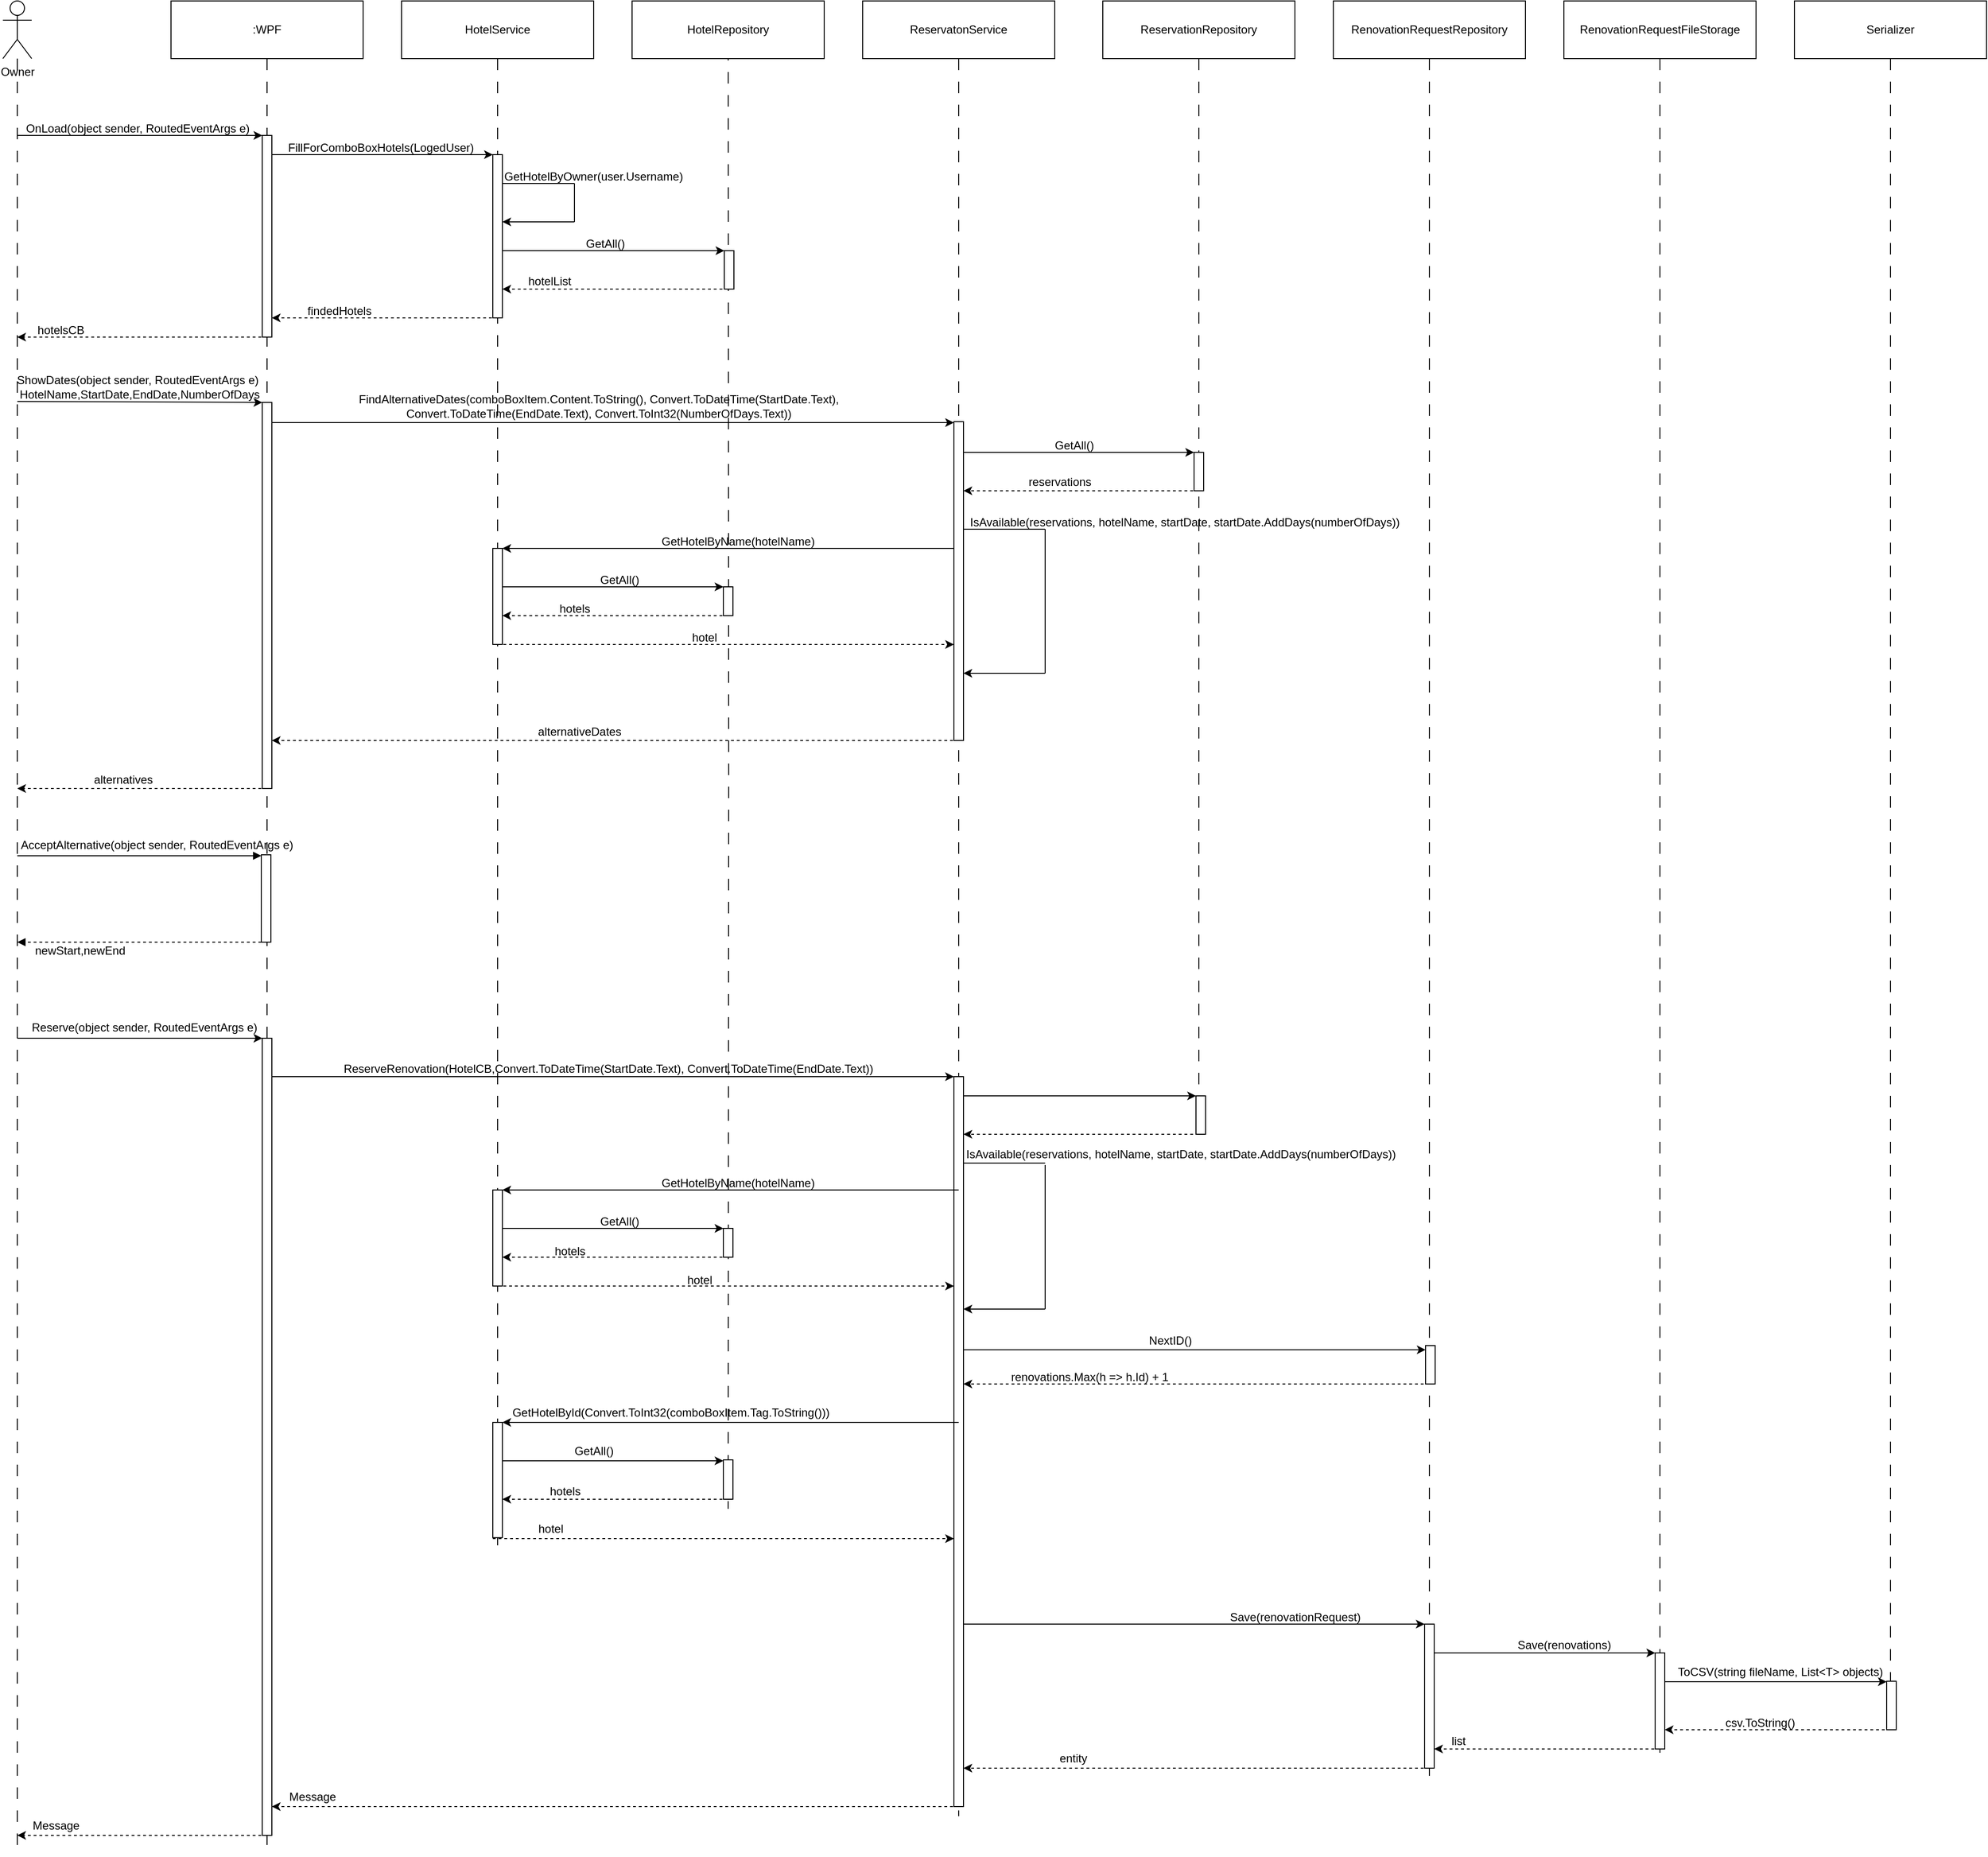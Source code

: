 <mxfile version="21.3.2" type="google">
  <diagram name="Page-1" id="2YBvvXClWsGukQMizWep">
    <mxGraphModel grid="1" page="1" gridSize="10" guides="1" tooltips="1" connect="1" arrows="1" fold="1" pageScale="1" pageWidth="850" pageHeight="1100" math="0" shadow="0">
      <root>
        <mxCell id="0" />
        <mxCell id="1" parent="0" />
        <mxCell id="E87CugjavdnKJ7zLJUua-10" style="edgeStyle=orthogonalEdgeStyle;rounded=0;orthogonalLoop=1;jettySize=auto;html=1;dashed=1;dashPattern=12 12;endArrow=none;endFill=0;" edge="1" parent="1" source="E87CugjavdnKJ7zLJUua-1">
          <mxGeometry relative="1" as="geometry">
            <mxPoint x="-440" y="1990" as="targetPoint" />
          </mxGeometry>
        </mxCell>
        <mxCell id="E87CugjavdnKJ7zLJUua-1" value="Owner" style="shape=umlActor;verticalLabelPosition=bottom;verticalAlign=top;html=1;outlineConnect=0;" vertex="1" parent="1">
          <mxGeometry x="-455" y="60" width="30" height="60" as="geometry" />
        </mxCell>
        <mxCell id="E87CugjavdnKJ7zLJUua-11" style="edgeStyle=orthogonalEdgeStyle;rounded=0;orthogonalLoop=1;jettySize=auto;html=1;dashed=1;dashPattern=12 12;endArrow=none;endFill=0;" edge="1" parent="1" source="E87CugjavdnKJ7zLJUua-2">
          <mxGeometry relative="1" as="geometry">
            <mxPoint x="-180" y="1980" as="targetPoint" />
          </mxGeometry>
        </mxCell>
        <mxCell id="E87CugjavdnKJ7zLJUua-2" value=":WPF" style="rounded=0;whiteSpace=wrap;html=1;" vertex="1" parent="1">
          <mxGeometry x="-280" y="60" width="200" height="60" as="geometry" />
        </mxCell>
        <mxCell id="E87CugjavdnKJ7zLJUua-12" style="edgeStyle=orthogonalEdgeStyle;rounded=0;orthogonalLoop=1;jettySize=auto;html=1;dashed=1;dashPattern=12 12;endArrow=none;endFill=0;" edge="1" parent="1" source="E87CugjavdnKJ7zLJUua-3">
          <mxGeometry relative="1" as="geometry">
            <mxPoint x="60" y="1670" as="targetPoint" />
          </mxGeometry>
        </mxCell>
        <mxCell id="E87CugjavdnKJ7zLJUua-3" value="HotelService" style="rounded=0;whiteSpace=wrap;html=1;" vertex="1" parent="1">
          <mxGeometry x="-40" y="60" width="200" height="60" as="geometry" />
        </mxCell>
        <mxCell id="E87CugjavdnKJ7zLJUua-13" style="edgeStyle=orthogonalEdgeStyle;rounded=0;orthogonalLoop=1;jettySize=auto;html=1;dashed=1;dashPattern=12 12;endArrow=none;endFill=0;" edge="1" parent="1">
          <mxGeometry relative="1" as="geometry">
            <mxPoint x="300" y="1630" as="targetPoint" />
            <mxPoint x="300.059" y="110" as="sourcePoint" />
          </mxGeometry>
        </mxCell>
        <mxCell id="E87CugjavdnKJ7zLJUua-4" value="HotelRepository" style="rounded=0;whiteSpace=wrap;html=1;" vertex="1" parent="1">
          <mxGeometry x="200" y="60" width="200" height="60" as="geometry" />
        </mxCell>
        <mxCell id="E87CugjavdnKJ7zLJUua-14" style="edgeStyle=orthogonalEdgeStyle;rounded=0;orthogonalLoop=1;jettySize=auto;html=1;dashed=1;dashPattern=12 12;endArrow=none;endFill=0;" edge="1" parent="1" source="E87CugjavdnKJ7zLJUua-5">
          <mxGeometry relative="1" as="geometry">
            <mxPoint x="540" y="1950" as="targetPoint" />
          </mxGeometry>
        </mxCell>
        <mxCell id="E87CugjavdnKJ7zLJUua-5" value="ReservatonService" style="rounded=0;whiteSpace=wrap;html=1;" vertex="1" parent="1">
          <mxGeometry x="440" y="60" width="200" height="60" as="geometry" />
        </mxCell>
        <mxCell id="E87CugjavdnKJ7zLJUua-15" style="edgeStyle=orthogonalEdgeStyle;rounded=0;orthogonalLoop=1;jettySize=auto;html=1;dashed=1;dashPattern=12 12;endArrow=none;endFill=0;" edge="1" parent="1" source="E87CugjavdnKJ7zLJUua-6">
          <mxGeometry relative="1" as="geometry">
            <mxPoint x="790" y="1190" as="targetPoint" />
          </mxGeometry>
        </mxCell>
        <mxCell id="E87CugjavdnKJ7zLJUua-6" value="ReservationRepository" style="rounded=0;whiteSpace=wrap;html=1;" vertex="1" parent="1">
          <mxGeometry x="690" y="60" width="200" height="60" as="geometry" />
        </mxCell>
        <mxCell id="E87CugjavdnKJ7zLJUua-16" style="edgeStyle=orthogonalEdgeStyle;rounded=0;orthogonalLoop=1;jettySize=auto;html=1;dashed=1;dashPattern=12 12;endArrow=none;endFill=0;" edge="1" parent="1" source="E87CugjavdnKJ7zLJUua-7">
          <mxGeometry relative="1" as="geometry">
            <mxPoint x="1030" y="1910" as="targetPoint" />
          </mxGeometry>
        </mxCell>
        <mxCell id="E87CugjavdnKJ7zLJUua-7" value="RenovationRequestRepository" style="rounded=0;whiteSpace=wrap;html=1;" vertex="1" parent="1">
          <mxGeometry x="930" y="60" width="200" height="60" as="geometry" />
        </mxCell>
        <mxCell id="E87CugjavdnKJ7zLJUua-17" style="edgeStyle=orthogonalEdgeStyle;rounded=0;orthogonalLoop=1;jettySize=auto;html=1;dashed=1;dashPattern=12 12;endArrow=none;endFill=0;" edge="1" parent="1" source="E87CugjavdnKJ7zLJUua-8">
          <mxGeometry relative="1" as="geometry">
            <mxPoint x="1270" y="1890" as="targetPoint" />
          </mxGeometry>
        </mxCell>
        <mxCell id="E87CugjavdnKJ7zLJUua-8" value="RenovationRequestFileStorage" style="rounded=0;whiteSpace=wrap;html=1;" vertex="1" parent="1">
          <mxGeometry x="1170" y="60" width="200" height="60" as="geometry" />
        </mxCell>
        <mxCell id="E87CugjavdnKJ7zLJUua-18" style="edgeStyle=orthogonalEdgeStyle;rounded=0;orthogonalLoop=1;jettySize=auto;html=1;dashed=1;dashPattern=12 12;endArrow=none;endFill=0;" edge="1" parent="1" source="E87CugjavdnKJ7zLJUua-9">
          <mxGeometry relative="1" as="geometry">
            <mxPoint x="1510" y="1870" as="targetPoint" />
            <Array as="points">
              <mxPoint x="1510" y="1612" />
            </Array>
          </mxGeometry>
        </mxCell>
        <mxCell id="E87CugjavdnKJ7zLJUua-9" value="Serializer" style="rounded=0;whiteSpace=wrap;html=1;" vertex="1" parent="1">
          <mxGeometry x="1410" y="60" width="200" height="60" as="geometry" />
        </mxCell>
        <mxCell id="E87CugjavdnKJ7zLJUua-19" value="" style="endArrow=classic;html=1;rounded=0;" edge="1" parent="1" target="E87CugjavdnKJ7zLJUua-41">
          <mxGeometry width="50" height="50" relative="1" as="geometry">
            <mxPoint x="-180" y="220" as="sourcePoint" />
            <mxPoint x="50" y="220" as="targetPoint" />
          </mxGeometry>
        </mxCell>
        <mxCell id="E87CugjavdnKJ7zLJUua-20" value="FillForComboBoxHotels(LogedUser)" style="text;whiteSpace=wrap;html=1;" vertex="1" parent="1">
          <mxGeometry x="-160" y="199" width="230" height="40" as="geometry" />
        </mxCell>
        <mxCell id="E87CugjavdnKJ7zLJUua-22" value="" style="endArrow=none;html=1;rounded=0;endFill=0;" edge="1" parent="1">
          <mxGeometry width="50" height="50" relative="1" as="geometry">
            <mxPoint x="60" y="250" as="sourcePoint" />
            <mxPoint x="140" y="250" as="targetPoint" />
            <Array as="points">
              <mxPoint x="100" y="250" />
            </Array>
          </mxGeometry>
        </mxCell>
        <mxCell id="E87CugjavdnKJ7zLJUua-23" value="GetHotelByOwner(user.Username)" style="text;whiteSpace=wrap;html=1;" vertex="1" parent="1">
          <mxGeometry x="65" y="229" width="190" height="20" as="geometry" />
        </mxCell>
        <mxCell id="E87CugjavdnKJ7zLJUua-24" value="" style="endArrow=none;html=1;rounded=0;" edge="1" parent="1">
          <mxGeometry width="50" height="50" relative="1" as="geometry">
            <mxPoint x="140" y="290" as="sourcePoint" />
            <mxPoint x="140" y="250" as="targetPoint" />
          </mxGeometry>
        </mxCell>
        <mxCell id="E87CugjavdnKJ7zLJUua-25" value="" style="endArrow=classic;html=1;rounded=0;" edge="1" parent="1" target="E87CugjavdnKJ7zLJUua-41">
          <mxGeometry width="50" height="50" relative="1" as="geometry">
            <mxPoint x="140" y="290" as="sourcePoint" />
            <mxPoint x="70" y="290" as="targetPoint" />
          </mxGeometry>
        </mxCell>
        <mxCell id="E87CugjavdnKJ7zLJUua-26" value="" style="endArrow=classic;html=1;rounded=0;" edge="1" parent="1" target="E87CugjavdnKJ7zLJUua-42">
          <mxGeometry width="50" height="50" relative="1" as="geometry">
            <mxPoint x="60" y="320" as="sourcePoint" />
            <mxPoint x="290" y="320" as="targetPoint" />
          </mxGeometry>
        </mxCell>
        <mxCell id="E87CugjavdnKJ7zLJUua-27" value="GetAll()" style="text;whiteSpace=wrap;html=1;" vertex="1" parent="1">
          <mxGeometry x="150" y="299" width="70" height="20" as="geometry" />
        </mxCell>
        <mxCell id="E87CugjavdnKJ7zLJUua-28" value="" style="endArrow=classic;html=1;rounded=0;dashed=1;" edge="1" parent="1" target="E87CugjavdnKJ7zLJUua-41">
          <mxGeometry width="50" height="50" relative="1" as="geometry">
            <mxPoint x="300" y="360" as="sourcePoint" />
            <mxPoint x="70" y="360" as="targetPoint" />
          </mxGeometry>
        </mxCell>
        <mxCell id="E87CugjavdnKJ7zLJUua-29" value="" style="endArrow=classic;html=1;rounded=0;dashed=1;" edge="1" parent="1" target="E87CugjavdnKJ7zLJUua-38">
          <mxGeometry width="50" height="50" relative="1" as="geometry">
            <mxPoint x="60" y="390" as="sourcePoint" />
            <mxPoint x="-170" y="390" as="targetPoint" />
          </mxGeometry>
        </mxCell>
        <mxCell id="E87CugjavdnKJ7zLJUua-30" value="" style="endArrow=classic;html=1;rounded=0;dashed=1;" edge="1" parent="1">
          <mxGeometry width="50" height="50" relative="1" as="geometry">
            <mxPoint x="-180" y="410" as="sourcePoint" />
            <mxPoint x="-440" y="410" as="targetPoint" />
          </mxGeometry>
        </mxCell>
        <mxCell id="E87CugjavdnKJ7zLJUua-31" value="hotelList" style="text;whiteSpace=wrap;html=1;" vertex="1" parent="1">
          <mxGeometry x="90" y="338" width="80" height="40" as="geometry" />
        </mxCell>
        <mxCell id="E87CugjavdnKJ7zLJUua-32" value="findedHotels" style="text;html=1;align=center;verticalAlign=middle;resizable=0;points=[];autosize=1;strokeColor=none;fillColor=none;" vertex="1" parent="1">
          <mxGeometry x="-150" y="368" width="90" height="30" as="geometry" />
        </mxCell>
        <mxCell id="E87CugjavdnKJ7zLJUua-33" value="hotelsCB" style="text;html=1;align=center;verticalAlign=middle;resizable=0;points=[];autosize=1;strokeColor=none;fillColor=none;" vertex="1" parent="1">
          <mxGeometry x="-430" y="388" width="70" height="30" as="geometry" />
        </mxCell>
        <mxCell id="E87CugjavdnKJ7zLJUua-34" value="" style="endArrow=classic;html=1;rounded=0;" edge="1" parent="1" target="E87CugjavdnKJ7zLJUua-38">
          <mxGeometry width="50" height="50" relative="1" as="geometry">
            <mxPoint x="-440" y="200" as="sourcePoint" />
            <mxPoint x="-180" y="200" as="targetPoint" />
          </mxGeometry>
        </mxCell>
        <mxCell id="E87CugjavdnKJ7zLJUua-35" value="OnLoad(object sender, RoutedEventArgs e)" style="text;html=1;align=center;verticalAlign=middle;resizable=0;points=[];autosize=1;strokeColor=none;fillColor=none;" vertex="1" parent="1">
          <mxGeometry x="-445" y="178" width="260" height="30" as="geometry" />
        </mxCell>
        <mxCell id="E87CugjavdnKJ7zLJUua-38" value="" style="html=1;points=[];perimeter=orthogonalPerimeter;outlineConnect=0;targetShapes=umlLifeline;portConstraint=eastwest;newEdgeStyle={&quot;edgeStyle&quot;:&quot;elbowEdgeStyle&quot;,&quot;elbow&quot;:&quot;vertical&quot;,&quot;curved&quot;:0,&quot;rounded&quot;:0};" vertex="1" parent="1">
          <mxGeometry x="-185" y="200" width="10" height="210" as="geometry" />
        </mxCell>
        <mxCell id="E87CugjavdnKJ7zLJUua-41" value="" style="html=1;points=[];perimeter=orthogonalPerimeter;outlineConnect=0;targetShapes=umlLifeline;portConstraint=eastwest;newEdgeStyle={&quot;edgeStyle&quot;:&quot;elbowEdgeStyle&quot;,&quot;elbow&quot;:&quot;vertical&quot;,&quot;curved&quot;:0,&quot;rounded&quot;:0};" vertex="1" parent="1">
          <mxGeometry x="55" y="220" width="10" height="170" as="geometry" />
        </mxCell>
        <mxCell id="E87CugjavdnKJ7zLJUua-42" value="" style="html=1;points=[];perimeter=orthogonalPerimeter;outlineConnect=0;targetShapes=umlLifeline;portConstraint=eastwest;newEdgeStyle={&quot;edgeStyle&quot;:&quot;elbowEdgeStyle&quot;,&quot;elbow&quot;:&quot;vertical&quot;,&quot;curved&quot;:0,&quot;rounded&quot;:0};" vertex="1" parent="1">
          <mxGeometry x="296" y="320" width="10" height="40" as="geometry" />
        </mxCell>
        <mxCell id="E87CugjavdnKJ7zLJUua-44" value="" style="endArrow=classic;html=1;rounded=0;" edge="1" parent="1" target="E87CugjavdnKJ7zLJUua-73">
          <mxGeometry width="50" height="50" relative="1" as="geometry">
            <mxPoint x="-440" y="477" as="sourcePoint" />
            <mxPoint x="-180" y="477" as="targetPoint" />
          </mxGeometry>
        </mxCell>
        <mxCell id="E87CugjavdnKJ7zLJUua-45" value="" style="endArrow=classic;html=1;rounded=0;" edge="1" parent="1" target="E87CugjavdnKJ7zLJUua-70">
          <mxGeometry width="50" height="50" relative="1" as="geometry">
            <mxPoint x="-180" y="499" as="sourcePoint" />
            <mxPoint x="530" y="500" as="targetPoint" />
          </mxGeometry>
        </mxCell>
        <mxCell id="E87CugjavdnKJ7zLJUua-46" value="ShowDates(object sender, RoutedEventArgs e)" style="text;html=1;align=center;verticalAlign=middle;resizable=0;points=[];autosize=1;strokeColor=none;fillColor=none;" vertex="1" parent="1">
          <mxGeometry x="-450" y="440" width="270" height="30" as="geometry" />
        </mxCell>
        <mxCell id="E87CugjavdnKJ7zLJUua-47" value="HotelName,StartDate,EndDate,NumberOfDays" style="text;html=1;align=center;verticalAlign=middle;resizable=0;points=[];autosize=1;strokeColor=none;fillColor=none;" vertex="1" parent="1">
          <mxGeometry x="-448" y="455" width="270" height="30" as="geometry" />
        </mxCell>
        <mxCell id="E87CugjavdnKJ7zLJUua-48" value="FindAlternativeDates(comboBoxItem.Content.ToString(), Convert.ToDateTime(StartDate.Text), &lt;br&gt;Convert.ToDateTime(EndDate.Text), Convert.ToInt32(NumberOfDays.Text))" style="text;html=1;align=center;verticalAlign=middle;resizable=0;points=[];autosize=1;strokeColor=none;fillColor=none;" vertex="1" parent="1">
          <mxGeometry x="-95" y="462" width="520" height="40" as="geometry" />
        </mxCell>
        <mxCell id="E87CugjavdnKJ7zLJUua-49" value="" style="endArrow=classic;html=1;rounded=0;" edge="1" parent="1" target="E87CugjavdnKJ7zLJUua-69">
          <mxGeometry width="50" height="50" relative="1" as="geometry">
            <mxPoint x="540" y="530" as="sourcePoint" />
            <mxPoint x="790" y="530" as="targetPoint" />
          </mxGeometry>
        </mxCell>
        <mxCell id="E87CugjavdnKJ7zLJUua-50" value="GetAll()" style="text;html=1;align=center;verticalAlign=middle;resizable=0;points=[];autosize=1;strokeColor=none;fillColor=none;" vertex="1" parent="1">
          <mxGeometry x="630" y="508" width="60" height="30" as="geometry" />
        </mxCell>
        <mxCell id="E87CugjavdnKJ7zLJUua-51" value="" style="endArrow=none;html=1;rounded=0;endFill=0;" edge="1" parent="1">
          <mxGeometry width="50" height="50" relative="1" as="geometry">
            <mxPoint x="540" y="610" as="sourcePoint" />
            <mxPoint x="630" y="610" as="targetPoint" />
          </mxGeometry>
        </mxCell>
        <mxCell id="E87CugjavdnKJ7zLJUua-52" value="IsAvailable(reservations, hotelName, startDate, startDate.AddDays(numberOfDays))" style="text;html=1;align=center;verticalAlign=middle;resizable=0;points=[];autosize=1;strokeColor=none;fillColor=none;" vertex="1" parent="1">
          <mxGeometry x="540" y="588" width="470" height="30" as="geometry" />
        </mxCell>
        <mxCell id="E87CugjavdnKJ7zLJUua-53" value="GetHotelByName(hotelName)" style="text;html=1;align=center;verticalAlign=middle;resizable=0;points=[];autosize=1;strokeColor=none;fillColor=none;" vertex="1" parent="1">
          <mxGeometry x="220" y="608" width="180" height="30" as="geometry" />
        </mxCell>
        <mxCell id="E87CugjavdnKJ7zLJUua-54" value="&amp;nbsp;GetAll()" style="text;html=1;align=center;verticalAlign=middle;resizable=0;points=[];autosize=1;strokeColor=none;fillColor=none;" vertex="1" parent="1">
          <mxGeometry x="150" y="648" width="70" height="30" as="geometry" />
        </mxCell>
        <mxCell id="E87CugjavdnKJ7zLJUua-55" value="" style="endArrow=classic;html=1;rounded=0;" edge="1" parent="1" target="E87CugjavdnKJ7zLJUua-72">
          <mxGeometry width="50" height="50" relative="1" as="geometry">
            <mxPoint x="60" y="670" as="sourcePoint" />
            <mxPoint x="300" y="670" as="targetPoint" />
          </mxGeometry>
        </mxCell>
        <mxCell id="E87CugjavdnKJ7zLJUua-56" value="" style="endArrow=none;html=1;rounded=0;" edge="1" parent="1">
          <mxGeometry width="50" height="50" relative="1" as="geometry">
            <mxPoint x="630" y="760" as="sourcePoint" />
            <mxPoint x="630" y="610" as="targetPoint" />
          </mxGeometry>
        </mxCell>
        <mxCell id="E87CugjavdnKJ7zLJUua-57" value="" style="endArrow=classic;html=1;rounded=1;" edge="1" parent="1" target="E87CugjavdnKJ7zLJUua-70">
          <mxGeometry width="50" height="50" relative="1" as="geometry">
            <mxPoint x="630" y="760" as="sourcePoint" />
            <mxPoint x="540" y="760" as="targetPoint" />
            <Array as="points">
              <mxPoint x="580" y="760" />
            </Array>
          </mxGeometry>
        </mxCell>
        <mxCell id="E87CugjavdnKJ7zLJUua-58" value="" style="endArrow=classic;html=1;rounded=0;" edge="1" parent="1" target="E87CugjavdnKJ7zLJUua-71">
          <mxGeometry width="50" height="50" relative="1" as="geometry">
            <mxPoint x="540" y="630" as="sourcePoint" />
            <mxPoint x="60" y="630" as="targetPoint" />
          </mxGeometry>
        </mxCell>
        <mxCell id="E87CugjavdnKJ7zLJUua-59" value="" style="endArrow=classic;html=1;rounded=0;dashed=1;" edge="1" parent="1" target="E87CugjavdnKJ7zLJUua-71">
          <mxGeometry width="50" height="50" relative="1" as="geometry">
            <mxPoint x="300" y="700" as="sourcePoint" />
            <mxPoint x="60" y="700" as="targetPoint" />
          </mxGeometry>
        </mxCell>
        <mxCell id="E87CugjavdnKJ7zLJUua-60" value="" style="endArrow=classic;html=1;rounded=0;dashed=1;" edge="1" parent="1" target="E87CugjavdnKJ7zLJUua-70">
          <mxGeometry width="50" height="50" relative="1" as="geometry">
            <mxPoint x="60" y="730" as="sourcePoint" />
            <mxPoint x="540" y="730" as="targetPoint" />
          </mxGeometry>
        </mxCell>
        <mxCell id="E87CugjavdnKJ7zLJUua-61" value="hotels" style="text;html=1;align=center;verticalAlign=middle;resizable=0;points=[];autosize=1;strokeColor=none;fillColor=none;" vertex="1" parent="1">
          <mxGeometry x="110" y="678" width="60" height="30" as="geometry" />
        </mxCell>
        <mxCell id="E87CugjavdnKJ7zLJUua-62" value="hotel" style="text;html=1;align=center;verticalAlign=middle;resizable=0;points=[];autosize=1;strokeColor=none;fillColor=none;" vertex="1" parent="1">
          <mxGeometry x="250" y="708" width="50" height="30" as="geometry" />
        </mxCell>
        <mxCell id="E87CugjavdnKJ7zLJUua-63" value="" style="endArrow=classic;html=1;rounded=0;dashed=1;" edge="1" parent="1" target="E87CugjavdnKJ7zLJUua-70">
          <mxGeometry width="50" height="50" relative="1" as="geometry">
            <mxPoint x="790" y="570" as="sourcePoint" />
            <mxPoint x="540" y="570" as="targetPoint" />
          </mxGeometry>
        </mxCell>
        <mxCell id="E87CugjavdnKJ7zLJUua-64" value="reservations" style="text;html=1;align=center;verticalAlign=middle;resizable=0;points=[];autosize=1;strokeColor=none;fillColor=none;" vertex="1" parent="1">
          <mxGeometry x="600" y="546" width="90" height="30" as="geometry" />
        </mxCell>
        <mxCell id="E87CugjavdnKJ7zLJUua-65" value="" style="endArrow=classic;html=1;rounded=0;dashed=1;" edge="1" parent="1" target="E87CugjavdnKJ7zLJUua-73">
          <mxGeometry width="50" height="50" relative="1" as="geometry">
            <mxPoint x="540" y="830" as="sourcePoint" />
            <mxPoint x="-170" y="830" as="targetPoint" />
          </mxGeometry>
        </mxCell>
        <mxCell id="E87CugjavdnKJ7zLJUua-66" value="alternativeDates" style="text;html=1;align=center;verticalAlign=middle;resizable=0;points=[];autosize=1;strokeColor=none;fillColor=none;" vertex="1" parent="1">
          <mxGeometry x="90" y="806" width="110" height="30" as="geometry" />
        </mxCell>
        <mxCell id="E87CugjavdnKJ7zLJUua-67" value="" style="endArrow=classic;html=1;rounded=0;dashed=1;" edge="1" parent="1">
          <mxGeometry width="50" height="50" relative="1" as="geometry">
            <mxPoint x="-180" y="880" as="sourcePoint" />
            <mxPoint x="-440" y="880" as="targetPoint" />
          </mxGeometry>
        </mxCell>
        <mxCell id="E87CugjavdnKJ7zLJUua-68" value="alternatives" style="text;html=1;align=center;verticalAlign=middle;resizable=0;points=[];autosize=1;strokeColor=none;fillColor=none;" vertex="1" parent="1">
          <mxGeometry x="-370" y="856" width="80" height="30" as="geometry" />
        </mxCell>
        <mxCell id="E87CugjavdnKJ7zLJUua-69" value="" style="html=1;points=[];perimeter=orthogonalPerimeter;outlineConnect=0;targetShapes=umlLifeline;portConstraint=eastwest;newEdgeStyle={&quot;edgeStyle&quot;:&quot;elbowEdgeStyle&quot;,&quot;elbow&quot;:&quot;vertical&quot;,&quot;curved&quot;:0,&quot;rounded&quot;:0};" vertex="1" parent="1">
          <mxGeometry x="785" y="530" width="10" height="40" as="geometry" />
        </mxCell>
        <mxCell id="E87CugjavdnKJ7zLJUua-70" value="" style="html=1;points=[];perimeter=orthogonalPerimeter;outlineConnect=0;targetShapes=umlLifeline;portConstraint=eastwest;newEdgeStyle={&quot;edgeStyle&quot;:&quot;elbowEdgeStyle&quot;,&quot;elbow&quot;:&quot;vertical&quot;,&quot;curved&quot;:0,&quot;rounded&quot;:0};" vertex="1" parent="1">
          <mxGeometry x="535" y="498" width="10" height="332" as="geometry" />
        </mxCell>
        <mxCell id="E87CugjavdnKJ7zLJUua-71" value="" style="html=1;points=[];perimeter=orthogonalPerimeter;outlineConnect=0;targetShapes=umlLifeline;portConstraint=eastwest;newEdgeStyle={&quot;edgeStyle&quot;:&quot;elbowEdgeStyle&quot;,&quot;elbow&quot;:&quot;vertical&quot;,&quot;curved&quot;:0,&quot;rounded&quot;:0};" vertex="1" parent="1">
          <mxGeometry x="55" y="630" width="10" height="100" as="geometry" />
        </mxCell>
        <mxCell id="E87CugjavdnKJ7zLJUua-72" value="" style="html=1;points=[];perimeter=orthogonalPerimeter;outlineConnect=0;targetShapes=umlLifeline;portConstraint=eastwest;newEdgeStyle={&quot;edgeStyle&quot;:&quot;elbowEdgeStyle&quot;,&quot;elbow&quot;:&quot;vertical&quot;,&quot;curved&quot;:0,&quot;rounded&quot;:0};" vertex="1" parent="1">
          <mxGeometry x="295" y="670" width="10" height="30" as="geometry" />
        </mxCell>
        <mxCell id="E87CugjavdnKJ7zLJUua-73" value="" style="html=1;points=[];perimeter=orthogonalPerimeter;outlineConnect=0;targetShapes=umlLifeline;portConstraint=eastwest;newEdgeStyle={&quot;edgeStyle&quot;:&quot;elbowEdgeStyle&quot;,&quot;elbow&quot;:&quot;vertical&quot;,&quot;curved&quot;:0,&quot;rounded&quot;:0};" vertex="1" parent="1">
          <mxGeometry x="-185" y="478" width="10" height="402" as="geometry" />
        </mxCell>
        <mxCell id="E87CugjavdnKJ7zLJUua-75" value="" style="endArrow=block;html=1;rounded=0;endFill=1;" edge="1" parent="1" target="E87CugjavdnKJ7zLJUua-79">
          <mxGeometry width="50" height="50" relative="1" as="geometry">
            <mxPoint x="-440" y="950" as="sourcePoint" />
            <mxPoint x="-180" y="950" as="targetPoint" />
          </mxGeometry>
        </mxCell>
        <mxCell id="E87CugjavdnKJ7zLJUua-77" value="AcceptAlternative(object sender, RoutedEventArgs e)" style="text;html=1;align=center;verticalAlign=middle;resizable=0;points=[];autosize=1;strokeColor=none;fillColor=none;" vertex="1" parent="1">
          <mxGeometry x="-450" y="924" width="310" height="30" as="geometry" />
        </mxCell>
        <mxCell id="E87CugjavdnKJ7zLJUua-79" value="" style="html=1;points=[];perimeter=orthogonalPerimeter;outlineConnect=0;targetShapes=umlLifeline;portConstraint=eastwest;newEdgeStyle={&quot;edgeStyle&quot;:&quot;elbowEdgeStyle&quot;,&quot;elbow&quot;:&quot;vertical&quot;,&quot;curved&quot;:0,&quot;rounded&quot;:0};" vertex="1" parent="1">
          <mxGeometry x="-186" y="949" width="10" height="91" as="geometry" />
        </mxCell>
        <mxCell id="E87CugjavdnKJ7zLJUua-80" value="newStart,newEnd" style="text;html=1;align=center;verticalAlign=middle;resizable=0;points=[];autosize=1;strokeColor=none;fillColor=none;" vertex="1" parent="1">
          <mxGeometry x="-435" y="1034" width="120" height="30" as="geometry" />
        </mxCell>
        <mxCell id="E87CugjavdnKJ7zLJUua-83" value="" style="endArrow=block;html=1;rounded=0;endFill=1;dashed=1;" edge="1" parent="1">
          <mxGeometry width="50" height="50" relative="1" as="geometry">
            <mxPoint x="-180" y="1040" as="sourcePoint" />
            <mxPoint x="-440" y="1040" as="targetPoint" />
          </mxGeometry>
        </mxCell>
        <mxCell id="E87CugjavdnKJ7zLJUua-85" value="" style="endArrow=classic;html=1;rounded=0;" edge="1" parent="1" target="E87CugjavdnKJ7zLJUua-147">
          <mxGeometry width="50" height="50" relative="1" as="geometry">
            <mxPoint x="-440" y="1140" as="sourcePoint" />
            <mxPoint x="-180" y="1140" as="targetPoint" />
          </mxGeometry>
        </mxCell>
        <mxCell id="E87CugjavdnKJ7zLJUua-86" value="Reserve(object sender, RoutedEventArgs e)" style="text;html=1;align=center;verticalAlign=middle;resizable=0;points=[];autosize=1;strokeColor=none;fillColor=none;" vertex="1" parent="1">
          <mxGeometry x="-438" y="1114" width="260" height="30" as="geometry" />
        </mxCell>
        <mxCell id="E87CugjavdnKJ7zLJUua-87" value="" style="endArrow=classic;html=1;rounded=0;" edge="1" parent="1" target="E87CugjavdnKJ7zLJUua-105">
          <mxGeometry width="50" height="50" relative="1" as="geometry">
            <mxPoint x="-180" y="1180" as="sourcePoint" />
            <mxPoint x="540" y="1180" as="targetPoint" />
          </mxGeometry>
        </mxCell>
        <mxCell id="E87CugjavdnKJ7zLJUua-88" value="ReserveRenovation(HotelCB,Convert.ToDateTime(StartDate.Text), Convert.ToDateTime(EndDate.Text))" style="text;html=1;align=center;verticalAlign=middle;resizable=0;points=[];autosize=1;strokeColor=none;fillColor=none;" vertex="1" parent="1">
          <mxGeometry x="-110" y="1157" width="570" height="30" as="geometry" />
        </mxCell>
        <mxCell id="E87CugjavdnKJ7zLJUua-89" value="GetAll()" style="text;html=1;align=center;verticalAlign=middle;resizable=0;points=[];autosize=1;strokeColor=none;fillColor=none;" vertex="1" parent="1">
          <mxGeometry x="130" y="1555" width="60" height="30" as="geometry" />
        </mxCell>
        <mxCell id="E87CugjavdnKJ7zLJUua-93" value="NextID()" style="text;html=1;align=center;verticalAlign=middle;resizable=0;points=[];autosize=1;strokeColor=none;fillColor=none;" vertex="1" parent="1">
          <mxGeometry x="725" y="1440" width="70" height="30" as="geometry" />
        </mxCell>
        <mxCell id="E87CugjavdnKJ7zLJUua-94" value="GetHotelById(Convert.ToInt32(comboBoxItem.Tag.ToString()))" style="text;html=1;align=center;verticalAlign=middle;resizable=0;points=[];autosize=1;strokeColor=none;fillColor=none;" vertex="1" parent="1">
          <mxGeometry x="65" y="1515" width="350" height="30" as="geometry" />
        </mxCell>
        <mxCell id="E87CugjavdnKJ7zLJUua-96" value="Save(renovationRequest)" style="text;html=1;align=center;verticalAlign=middle;resizable=0;points=[];autosize=1;strokeColor=none;fillColor=none;" vertex="1" parent="1">
          <mxGeometry x="810" y="1728" width="160" height="30" as="geometry" />
        </mxCell>
        <mxCell id="E87CugjavdnKJ7zLJUua-97" value="Save(renovations)" style="text;html=1;align=center;verticalAlign=middle;resizable=0;points=[];autosize=1;strokeColor=none;fillColor=none;" vertex="1" parent="1">
          <mxGeometry x="1110" y="1757" width="120" height="30" as="geometry" />
        </mxCell>
        <mxCell id="E87CugjavdnKJ7zLJUua-98" value="&lt;div&gt;ToCSV(string fileName, List&amp;lt;T&amp;gt; objects)&lt;/div&gt;" style="text;html=1;align=center;verticalAlign=middle;resizable=0;points=[];autosize=1;strokeColor=none;fillColor=none;" vertex="1" parent="1">
          <mxGeometry x="1275" y="1785" width="240" height="30" as="geometry" />
        </mxCell>
        <mxCell id="E87CugjavdnKJ7zLJUua-99" value="" style="endArrow=classic;html=1;rounded=0;" edge="1" parent="1" target="E87CugjavdnKJ7zLJUua-122">
          <mxGeometry width="50" height="50" relative="1" as="geometry">
            <mxPoint x="540" y="1200" as="sourcePoint" />
            <mxPoint x="790" y="1200" as="targetPoint" />
          </mxGeometry>
        </mxCell>
        <mxCell id="E87CugjavdnKJ7zLJUua-100" value="" style="endArrow=classic;html=1;rounded=0;dashed=1;" edge="1" parent="1" target="E87CugjavdnKJ7zLJUua-105">
          <mxGeometry width="50" height="50" relative="1" as="geometry">
            <mxPoint x="790" y="1240" as="sourcePoint" />
            <mxPoint x="540" y="1240" as="targetPoint" />
          </mxGeometry>
        </mxCell>
        <mxCell id="E87CugjavdnKJ7zLJUua-101" value="IsAvailable(reservations, hotelName, startDate, startDate.AddDays(numberOfDays))" style="text;html=1;align=center;verticalAlign=middle;resizable=0;points=[];autosize=1;strokeColor=none;fillColor=none;" vertex="1" parent="1">
          <mxGeometry x="536" y="1246" width="470" height="30" as="geometry" />
        </mxCell>
        <mxCell id="E87CugjavdnKJ7zLJUua-102" value="" style="endArrow=none;html=1;rounded=0;" edge="1" parent="1">
          <mxGeometry width="50" height="50" relative="1" as="geometry">
            <mxPoint x="630" y="1422" as="sourcePoint" />
            <mxPoint x="630" y="1272" as="targetPoint" />
          </mxGeometry>
        </mxCell>
        <mxCell id="E87CugjavdnKJ7zLJUua-103" value="" style="endArrow=classic;html=1;rounded=1;" edge="1" parent="1" target="E87CugjavdnKJ7zLJUua-105">
          <mxGeometry width="50" height="50" relative="1" as="geometry">
            <mxPoint x="630" y="1422" as="sourcePoint" />
            <mxPoint x="545" y="1422" as="targetPoint" />
            <Array as="points">
              <mxPoint x="580" y="1422" />
            </Array>
          </mxGeometry>
        </mxCell>
        <mxCell id="E87CugjavdnKJ7zLJUua-104" value="" style="endArrow=none;html=1;rounded=0;" edge="1" parent="1">
          <mxGeometry width="50" height="50" relative="1" as="geometry">
            <mxPoint x="630" y="1270" as="sourcePoint" />
            <mxPoint x="540" y="1270" as="targetPoint" />
          </mxGeometry>
        </mxCell>
        <mxCell id="E87CugjavdnKJ7zLJUua-105" value="" style="html=1;points=[];perimeter=orthogonalPerimeter;outlineConnect=0;targetShapes=umlLifeline;portConstraint=eastwest;newEdgeStyle={&quot;edgeStyle&quot;:&quot;elbowEdgeStyle&quot;,&quot;elbow&quot;:&quot;vertical&quot;,&quot;curved&quot;:0,&quot;rounded&quot;:0};" vertex="1" parent="1">
          <mxGeometry x="535" y="1180" width="10" height="760" as="geometry" />
        </mxCell>
        <mxCell id="E87CugjavdnKJ7zLJUua-106" value="GetHotelByName(hotelName)" style="text;html=1;align=center;verticalAlign=middle;resizable=0;points=[];autosize=1;strokeColor=none;fillColor=none;" vertex="1" parent="1">
          <mxGeometry x="220" y="1276" width="180" height="30" as="geometry" />
        </mxCell>
        <mxCell id="E87CugjavdnKJ7zLJUua-107" value="&amp;nbsp;GetAll()" style="text;html=1;align=center;verticalAlign=middle;resizable=0;points=[];autosize=1;strokeColor=none;fillColor=none;" vertex="1" parent="1">
          <mxGeometry x="150" y="1316" width="70" height="30" as="geometry" />
        </mxCell>
        <mxCell id="E87CugjavdnKJ7zLJUua-108" value="" style="endArrow=classic;html=1;rounded=0;" edge="1" parent="1" target="E87CugjavdnKJ7zLJUua-113">
          <mxGeometry width="50" height="50" relative="1" as="geometry">
            <mxPoint x="60" y="1338" as="sourcePoint" />
            <mxPoint x="300" y="1338" as="targetPoint" />
          </mxGeometry>
        </mxCell>
        <mxCell id="E87CugjavdnKJ7zLJUua-109" value="" style="endArrow=classic;html=1;rounded=0;" edge="1" parent="1" target="E87CugjavdnKJ7zLJUua-112">
          <mxGeometry width="50" height="50" relative="1" as="geometry">
            <mxPoint x="540" y="1298" as="sourcePoint" />
            <mxPoint x="60" y="1298" as="targetPoint" />
          </mxGeometry>
        </mxCell>
        <mxCell id="E87CugjavdnKJ7zLJUua-110" value="" style="endArrow=classic;html=1;rounded=0;dashed=1;" edge="1" parent="1" target="E87CugjavdnKJ7zLJUua-112">
          <mxGeometry width="50" height="50" relative="1" as="geometry">
            <mxPoint x="300" y="1368" as="sourcePoint" />
            <mxPoint x="60" y="1368" as="targetPoint" />
          </mxGeometry>
        </mxCell>
        <mxCell id="E87CugjavdnKJ7zLJUua-111" value="" style="endArrow=classic;html=1;rounded=0;dashed=1;" edge="1" parent="1">
          <mxGeometry width="50" height="50" relative="1" as="geometry">
            <mxPoint x="60" y="1398" as="sourcePoint" />
            <mxPoint x="535" y="1398" as="targetPoint" />
          </mxGeometry>
        </mxCell>
        <mxCell id="E87CugjavdnKJ7zLJUua-112" value="" style="html=1;points=[];perimeter=orthogonalPerimeter;outlineConnect=0;targetShapes=umlLifeline;portConstraint=eastwest;newEdgeStyle={&quot;edgeStyle&quot;:&quot;elbowEdgeStyle&quot;,&quot;elbow&quot;:&quot;vertical&quot;,&quot;curved&quot;:0,&quot;rounded&quot;:0};" vertex="1" parent="1">
          <mxGeometry x="55" y="1298" width="10" height="100" as="geometry" />
        </mxCell>
        <mxCell id="E87CugjavdnKJ7zLJUua-113" value="" style="html=1;points=[];perimeter=orthogonalPerimeter;outlineConnect=0;targetShapes=umlLifeline;portConstraint=eastwest;newEdgeStyle={&quot;edgeStyle&quot;:&quot;elbowEdgeStyle&quot;,&quot;elbow&quot;:&quot;vertical&quot;,&quot;curved&quot;:0,&quot;rounded&quot;:0};" vertex="1" parent="1">
          <mxGeometry x="295" y="1338" width="10" height="30" as="geometry" />
        </mxCell>
        <mxCell id="E87CugjavdnKJ7zLJUua-114" value="hotels" style="text;html=1;align=center;verticalAlign=middle;resizable=0;points=[];autosize=1;strokeColor=none;fillColor=none;" vertex="1" parent="1">
          <mxGeometry x="105" y="1347" width="60" height="30" as="geometry" />
        </mxCell>
        <mxCell id="E87CugjavdnKJ7zLJUua-115" value="hotel" style="text;html=1;align=center;verticalAlign=middle;resizable=0;points=[];autosize=1;strokeColor=none;fillColor=none;" vertex="1" parent="1">
          <mxGeometry x="245" y="1377" width="50" height="30" as="geometry" />
        </mxCell>
        <mxCell id="E87CugjavdnKJ7zLJUua-116" value="" style="endArrow=classic;html=1;rounded=0;" edge="1" parent="1" target="E87CugjavdnKJ7zLJUua-123">
          <mxGeometry width="50" height="50" relative="1" as="geometry">
            <mxPoint x="545" y="1464.37" as="sourcePoint" />
            <mxPoint x="1030" y="1465" as="targetPoint" />
          </mxGeometry>
        </mxCell>
        <mxCell id="E87CugjavdnKJ7zLJUua-118" value="" style="endArrow=classic;html=1;rounded=0;" edge="1" parent="1" target="E87CugjavdnKJ7zLJUua-124">
          <mxGeometry width="50" height="50" relative="1" as="geometry">
            <mxPoint x="540" y="1540" as="sourcePoint" />
            <mxPoint x="60" y="1540" as="targetPoint" />
          </mxGeometry>
        </mxCell>
        <mxCell id="E87CugjavdnKJ7zLJUua-119" value="" style="endArrow=classic;html=1;rounded=0;dashed=1;" edge="1" parent="1">
          <mxGeometry width="50" height="50" relative="1" as="geometry">
            <mxPoint x="1030" y="1500" as="sourcePoint" />
            <mxPoint x="545" y="1500" as="targetPoint" />
          </mxGeometry>
        </mxCell>
        <mxCell id="E87CugjavdnKJ7zLJUua-120" value="" style="endArrow=classic;html=1;rounded=0;dashed=1;" edge="1" parent="1">
          <mxGeometry width="50" height="50" relative="1" as="geometry">
            <mxPoint x="55" y="1661" as="sourcePoint" />
            <mxPoint x="535" y="1661" as="targetPoint" />
          </mxGeometry>
        </mxCell>
        <mxCell id="E87CugjavdnKJ7zLJUua-122" value="" style="html=1;points=[];perimeter=orthogonalPerimeter;outlineConnect=0;targetShapes=umlLifeline;portConstraint=eastwest;newEdgeStyle={&quot;edgeStyle&quot;:&quot;elbowEdgeStyle&quot;,&quot;elbow&quot;:&quot;vertical&quot;,&quot;curved&quot;:0,&quot;rounded&quot;:0};" vertex="1" parent="1">
          <mxGeometry x="787" y="1200" width="10" height="40" as="geometry" />
        </mxCell>
        <mxCell id="E87CugjavdnKJ7zLJUua-123" value="" style="html=1;points=[];perimeter=orthogonalPerimeter;outlineConnect=0;targetShapes=umlLifeline;portConstraint=eastwest;newEdgeStyle={&quot;edgeStyle&quot;:&quot;elbowEdgeStyle&quot;,&quot;elbow&quot;:&quot;vertical&quot;,&quot;curved&quot;:0,&quot;rounded&quot;:0};" vertex="1" parent="1">
          <mxGeometry x="1026" y="1460" width="10" height="40" as="geometry" />
        </mxCell>
        <mxCell id="E87CugjavdnKJ7zLJUua-124" value="" style="html=1;points=[];perimeter=orthogonalPerimeter;outlineConnect=0;targetShapes=umlLifeline;portConstraint=eastwest;newEdgeStyle={&quot;edgeStyle&quot;:&quot;elbowEdgeStyle&quot;,&quot;elbow&quot;:&quot;vertical&quot;,&quot;curved&quot;:0,&quot;rounded&quot;:0};" vertex="1" parent="1">
          <mxGeometry x="55" y="1540" width="10" height="120" as="geometry" />
        </mxCell>
        <mxCell id="E87CugjavdnKJ7zLJUua-125" value="renovations.Max(h =&amp;gt; h.Id) + 1" style="text;html=1;align=center;verticalAlign=middle;resizable=0;points=[];autosize=1;strokeColor=none;fillColor=none;" vertex="1" parent="1">
          <mxGeometry x="581" y="1478" width="190" height="30" as="geometry" />
        </mxCell>
        <mxCell id="E87CugjavdnKJ7zLJUua-126" value="hotel" style="text;html=1;align=center;verticalAlign=middle;resizable=0;points=[];autosize=1;strokeColor=none;fillColor=none;" vertex="1" parent="1">
          <mxGeometry x="90" y="1636" width="50" height="30" as="geometry" />
        </mxCell>
        <mxCell id="E87CugjavdnKJ7zLJUua-127" value="" style="endArrow=classic;html=1;rounded=0;" edge="1" parent="1">
          <mxGeometry width="50" height="50" relative="1" as="geometry">
            <mxPoint x="65" y="1580" as="sourcePoint" />
            <mxPoint x="295" y="1580" as="targetPoint" />
          </mxGeometry>
        </mxCell>
        <mxCell id="E87CugjavdnKJ7zLJUua-128" value="" style="endArrow=classic;html=1;rounded=0;dashed=1;" edge="1" parent="1" target="E87CugjavdnKJ7zLJUua-124">
          <mxGeometry width="50" height="50" relative="1" as="geometry">
            <mxPoint x="300" y="1620" as="sourcePoint" />
            <mxPoint x="350" y="1570" as="targetPoint" />
          </mxGeometry>
        </mxCell>
        <mxCell id="E87CugjavdnKJ7zLJUua-129" value="hotels" style="text;html=1;align=center;verticalAlign=middle;resizable=0;points=[];autosize=1;strokeColor=none;fillColor=none;" vertex="1" parent="1">
          <mxGeometry x="100" y="1597" width="60" height="30" as="geometry" />
        </mxCell>
        <mxCell id="E87CugjavdnKJ7zLJUua-130" value="" style="html=1;points=[];perimeter=orthogonalPerimeter;outlineConnect=0;targetShapes=umlLifeline;portConstraint=eastwest;newEdgeStyle={&quot;edgeStyle&quot;:&quot;elbowEdgeStyle&quot;,&quot;elbow&quot;:&quot;vertical&quot;,&quot;curved&quot;:0,&quot;rounded&quot;:0};" vertex="1" parent="1">
          <mxGeometry x="295" y="1579" width="10" height="41" as="geometry" />
        </mxCell>
        <mxCell id="E87CugjavdnKJ7zLJUua-131" value="" style="endArrow=classic;html=1;rounded=0;" edge="1" parent="1" source="E87CugjavdnKJ7zLJUua-105" target="E87CugjavdnKJ7zLJUua-140">
          <mxGeometry width="50" height="50" relative="1" as="geometry">
            <mxPoint x="550" y="1690" as="sourcePoint" />
            <mxPoint x="1010" y="1750" as="targetPoint" />
          </mxGeometry>
        </mxCell>
        <mxCell id="E87CugjavdnKJ7zLJUua-132" value="" style="endArrow=classic;html=1;rounded=0;" edge="1" parent="1" target="E87CugjavdnKJ7zLJUua-142">
          <mxGeometry width="50" height="50" relative="1" as="geometry">
            <mxPoint x="1030" y="1780" as="sourcePoint" />
            <mxPoint x="1250" y="1780" as="targetPoint" />
          </mxGeometry>
        </mxCell>
        <mxCell id="E87CugjavdnKJ7zLJUua-133" value="" style="endArrow=classic;html=1;rounded=0;" edge="1" parent="1" target="E87CugjavdnKJ7zLJUua-143">
          <mxGeometry width="50" height="50" relative="1" as="geometry">
            <mxPoint x="1270" y="1810" as="sourcePoint" />
            <mxPoint x="1510" y="1810" as="targetPoint" />
          </mxGeometry>
        </mxCell>
        <mxCell id="E87CugjavdnKJ7zLJUua-134" value="" style="endArrow=classic;html=1;rounded=0;dashed=1;" edge="1" parent="1" target="E87CugjavdnKJ7zLJUua-142">
          <mxGeometry width="50" height="50" relative="1" as="geometry">
            <mxPoint x="1510" y="1860" as="sourcePoint" />
            <mxPoint x="1300" y="1860" as="targetPoint" />
          </mxGeometry>
        </mxCell>
        <mxCell id="E87CugjavdnKJ7zLJUua-135" value="" style="endArrow=classic;html=1;rounded=0;dashed=1;" edge="1" parent="1" target="E87CugjavdnKJ7zLJUua-140">
          <mxGeometry width="50" height="50" relative="1" as="geometry">
            <mxPoint x="1270" y="1880" as="sourcePoint" />
            <mxPoint x="1050" y="1900" as="targetPoint" />
          </mxGeometry>
        </mxCell>
        <mxCell id="E87CugjavdnKJ7zLJUua-136" value="" style="endArrow=classic;html=1;rounded=0;dashed=1;" edge="1" parent="1">
          <mxGeometry width="50" height="50" relative="1" as="geometry">
            <mxPoint x="1030" y="1900" as="sourcePoint" />
            <mxPoint x="545" y="1900" as="targetPoint" />
          </mxGeometry>
        </mxCell>
        <mxCell id="E87CugjavdnKJ7zLJUua-137" value="csv.ToString()" style="text;html=1;align=center;verticalAlign=middle;resizable=0;points=[];autosize=1;strokeColor=none;fillColor=none;" vertex="1" parent="1">
          <mxGeometry x="1324" y="1838" width="100" height="30" as="geometry" />
        </mxCell>
        <mxCell id="E87CugjavdnKJ7zLJUua-138" value="list" style="text;html=1;align=center;verticalAlign=middle;resizable=0;points=[];autosize=1;strokeColor=none;fillColor=none;" vertex="1" parent="1">
          <mxGeometry x="1040" y="1857" width="40" height="30" as="geometry" />
        </mxCell>
        <mxCell id="E87CugjavdnKJ7zLJUua-139" value="entity" style="text;html=1;align=center;verticalAlign=middle;resizable=0;points=[];autosize=1;strokeColor=none;fillColor=none;" vertex="1" parent="1">
          <mxGeometry x="634" y="1875" width="50" height="30" as="geometry" />
        </mxCell>
        <mxCell id="E87CugjavdnKJ7zLJUua-140" value="" style="html=1;points=[];perimeter=orthogonalPerimeter;outlineConnect=0;targetShapes=umlLifeline;portConstraint=eastwest;newEdgeStyle={&quot;edgeStyle&quot;:&quot;elbowEdgeStyle&quot;,&quot;elbow&quot;:&quot;vertical&quot;,&quot;curved&quot;:0,&quot;rounded&quot;:0};" vertex="1" parent="1">
          <mxGeometry x="1025" y="1750" width="10" height="150" as="geometry" />
        </mxCell>
        <mxCell id="E87CugjavdnKJ7zLJUua-142" value="" style="html=1;points=[];perimeter=orthogonalPerimeter;outlineConnect=0;targetShapes=umlLifeline;portConstraint=eastwest;newEdgeStyle={&quot;edgeStyle&quot;:&quot;elbowEdgeStyle&quot;,&quot;elbow&quot;:&quot;vertical&quot;,&quot;curved&quot;:0,&quot;rounded&quot;:0};" vertex="1" parent="1">
          <mxGeometry x="1265" y="1780" width="10" height="100" as="geometry" />
        </mxCell>
        <mxCell id="E87CugjavdnKJ7zLJUua-143" value="" style="html=1;points=[];perimeter=orthogonalPerimeter;outlineConnect=0;targetShapes=umlLifeline;portConstraint=eastwest;newEdgeStyle={&quot;edgeStyle&quot;:&quot;elbowEdgeStyle&quot;,&quot;elbow&quot;:&quot;vertical&quot;,&quot;curved&quot;:0,&quot;rounded&quot;:0};" vertex="1" parent="1">
          <mxGeometry x="1506" y="1809.5" width="10" height="50.5" as="geometry" />
        </mxCell>
        <mxCell id="E87CugjavdnKJ7zLJUua-144" value="" style="endArrow=classic;html=1;rounded=0;dashed=1;" edge="1" parent="1" target="E87CugjavdnKJ7zLJUua-147">
          <mxGeometry width="50" height="50" relative="1" as="geometry">
            <mxPoint x="540" y="1940" as="sourcePoint" />
            <mxPoint x="-180" y="1940" as="targetPoint" />
          </mxGeometry>
        </mxCell>
        <mxCell id="E87CugjavdnKJ7zLJUua-145" value="Message" style="text;html=1;align=center;verticalAlign=middle;resizable=0;points=[];autosize=1;strokeColor=none;fillColor=none;" vertex="1" parent="1">
          <mxGeometry x="-168" y="1915" width="70" height="30" as="geometry" />
        </mxCell>
        <mxCell id="E87CugjavdnKJ7zLJUua-146" value="" style="endArrow=classic;html=1;rounded=0;dashed=1;" edge="1" parent="1">
          <mxGeometry width="50" height="50" relative="1" as="geometry">
            <mxPoint x="-180" y="1970" as="sourcePoint" />
            <mxPoint x="-440" y="1970" as="targetPoint" />
          </mxGeometry>
        </mxCell>
        <mxCell id="E87CugjavdnKJ7zLJUua-147" value="" style="html=1;points=[];perimeter=orthogonalPerimeter;outlineConnect=0;targetShapes=umlLifeline;portConstraint=eastwest;newEdgeStyle={&quot;edgeStyle&quot;:&quot;elbowEdgeStyle&quot;,&quot;elbow&quot;:&quot;vertical&quot;,&quot;curved&quot;:0,&quot;rounded&quot;:0};" vertex="1" parent="1">
          <mxGeometry x="-185" y="1140" width="10" height="830" as="geometry" />
        </mxCell>
        <mxCell id="E87CugjavdnKJ7zLJUua-148" value="Message" style="text;html=1;align=center;verticalAlign=middle;resizable=0;points=[];autosize=1;strokeColor=none;fillColor=none;" vertex="1" parent="1">
          <mxGeometry x="-435" y="1945" width="70" height="30" as="geometry" />
        </mxCell>
      </root>
    </mxGraphModel>
  </diagram>
</mxfile>
